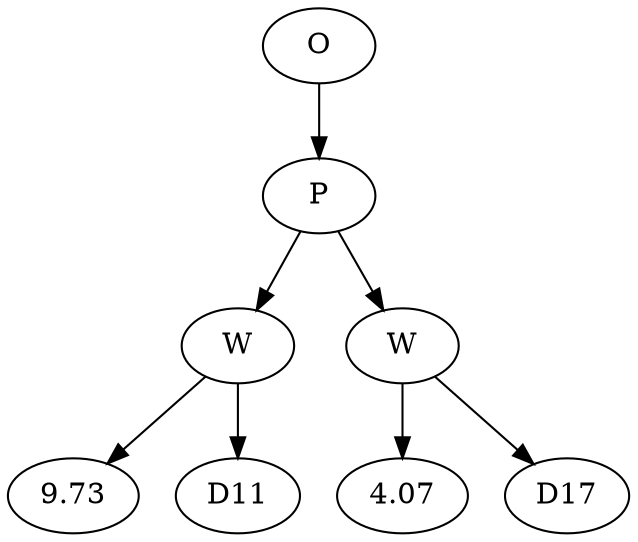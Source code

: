 // Tree
digraph {
	32231836 [label=O]
	32231837 [label=P]
	32231836 -> 32231837
	32231838 [label=W]
	32231837 -> 32231838
	32231839 [label=9.73]
	32231838 -> 32231839
	32231840 [label=D11]
	32231838 -> 32231840
	32231841 [label=W]
	32231837 -> 32231841
	32231842 [label=4.07]
	32231841 -> 32231842
	32231843 [label=D17]
	32231841 -> 32231843
}
